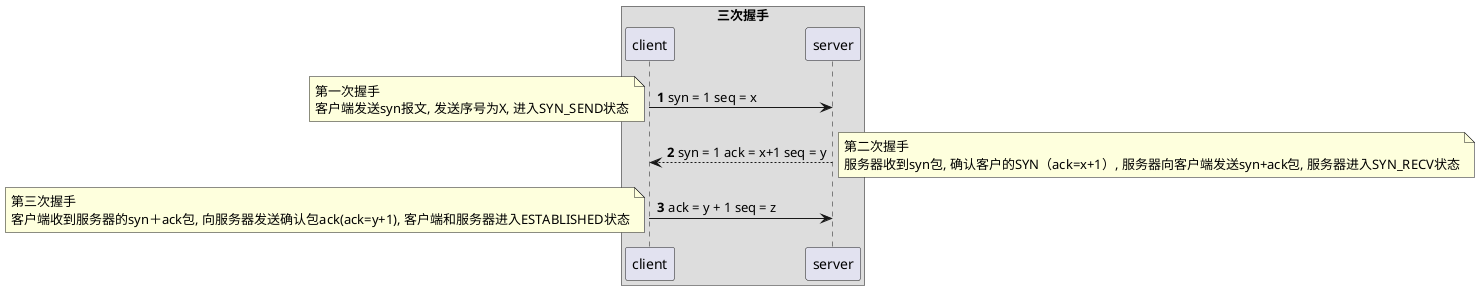 @startuml
'https://plantuml.com/sequence-diagram

autonumber

box "三次握手"
client -> server: syn = 1 seq = x
note left
第一次握手
客户端发送syn报文, 发送序号为X, 进入SYN_SEND状态
end note

server --> client: syn = 1 ack = x+1 seq = y
note right
第二次握手
服务器收到syn包, 确认客户的SYN（ack=x+1）, 服务器向客户端发送syn+ack包, 服务器进入SYN_RECV状态
end note

client -> server: ack = y + 1 seq = z
note left
第三次握手
客户端收到服务器的syn＋ack包, 向服务器发送确认包ack(ack=y+1), 客户端和服务器进入ESTABLISHED状态
end note
end box

@enduml